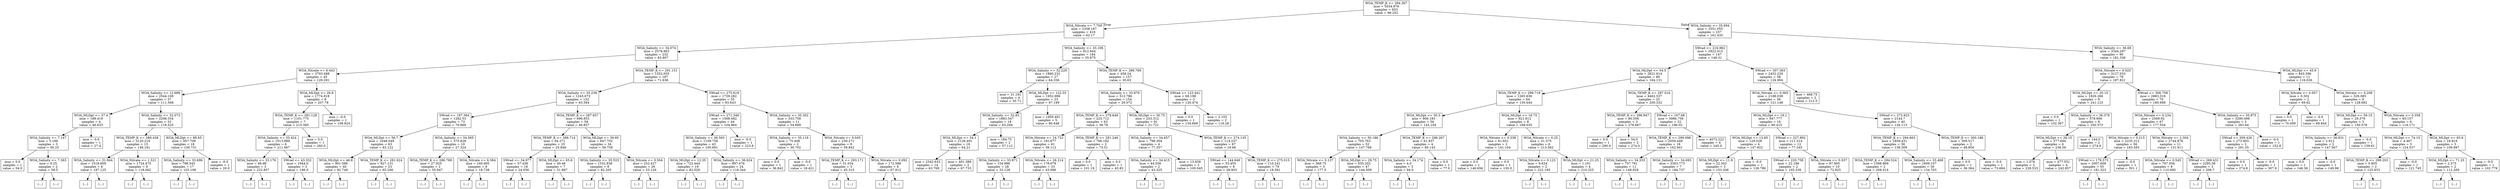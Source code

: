 digraph Tree {
node [shape=box] ;
0 [label="WOA_TEMP_K <= 294.367\nmse = 5034.976\nsamples = 653\nvalue = 99.252"] ;
1 [label="WOA_Nitrate <= 7.709\nmse = 2358.167\nsamples = 416\nvalue = 62.17"] ;
0 -> 1 [labeldistance=2.5, labelangle=45, headlabel="True"] ;
2 [label="WOA_Salinity <= 34.074\nmse = 2578.863\nsamples = 232\nvalue = 83.807"] ;
1 -> 2 ;
3 [label="WOA_Nitrate <= 6.443\nmse = 3793.488\nsamples = 45\nvalue = 129.291"] ;
2 -> 3 ;
4 [label="WOA_Salinity <= 12.689\nmse = 2544.108\nsamples = 37\nvalue = 111.568"] ;
3 -> 4 ;
5 [label="WOA_MLDpt <= 37.4\nmse = 188.419\nsamples = 4\nvalue = 46.633"] ;
4 -> 5 ;
6 [label="WOA_Salinity <= 7.147\nmse = 5.188\nsamples = 3\nvalue = 56.25"] ;
5 -> 6 ;
7 [label="mse = 0.0\nsamples = 1\nvalue = 54.0"] ;
6 -> 7 ;
8 [label="WOA_Salinity <= 7.363\nmse = 0.25\nsamples = 2\nvalue = 58.5"] ;
6 -> 8 ;
9 [label="(...)"] ;
8 -> 9 ;
10 [label="(...)"] ;
8 -> 10 ;
11 [label="mse = -0.0\nsamples = 1\nvalue = 27.4"] ;
5 -> 11 ;
12 [label="WOA_Salinity <= 32.073\nmse = 2296.334\nsamples = 33\nvalue = 118.525"] ;
4 -> 12 ;
13 [label="WOA_TEMP_K <= 289.438\nmse = 3120.216\nsamples = 15\nvalue = 148.181"] ;
12 -> 13 ;
14 [label="WOA_Salinity <= 31.844\nmse = 1518.609\nsamples = 6\nvalue = 197.125"] ;
13 -> 14 ;
15 [label="(...)"] ;
14 -> 15 ;
22 [label="(...)"] ;
14 -> 22 ;
25 [label="WOA_Nitrate <= 1.521\nmse = 1724.475\nsamples = 9\nvalue = 118.062"] ;
13 -> 25 ;
26 [label="(...)"] ;
25 -> 26 ;
33 [label="(...)"] ;
25 -> 33 ;
42 [label="WOA_MLDpt <= 88.65\nmse = 957.709\nsamples = 18\nvalue = 100.731"] ;
12 -> 42 ;
43 [label="WOA_Salinity <= 33.696\nmse = 788.545\nsamples = 17\nvalue = 103.106"] ;
42 -> 43 ;
44 [label="(...)"] ;
43 -> 44 ;
59 [label="(...)"] ;
43 -> 59 ;
74 [label="mse = -0.0\nsamples = 1\nvalue = 20.0"] ;
42 -> 74 ;
75 [label="WOA_MLDpt <= 28.8\nmse = 1774.818\nsamples = 8\nvalue = 207.78"] ;
3 -> 75 ;
76 [label="WOA_TEMP_K <= 281.128\nmse = 1101.775\nsamples = 7\nvalue = 215.385"] ;
75 -> 76 ;
77 [label="WOA_Salinity <= 33.424\nmse = 1013.889\nsamples = 6\nvalue = 211.667"] ;
76 -> 77 ;
78 [label="WOA_Salinity <= 33.176\nmse = 48.98\nsamples = 3\nvalue = 222.857"] ;
77 -> 78 ;
79 [label="(...)"] ;
78 -> 79 ;
80 [label="(...)"] ;
78 -> 80 ;
81 [label="SWrad <= 43.332\nmse = 1944.0\nsamples = 3\nvalue = 196.0"] ;
77 -> 81 ;
82 [label="(...)"] ;
81 -> 82 ;
83 [label="(...)"] ;
81 -> 83 ;
84 [label="mse = 0.0\nsamples = 1\nvalue = 260.0"] ;
76 -> 84 ;
85 [label="mse = -0.0\nsamples = 1\nvalue = 108.924"] ;
75 -> 85 ;
86 [label="WOA_TEMP_K <= 291.151\nmse = 1552.055\nsamples = 187\nvalue = 71.636"] ;
2 -> 86 ;
87 [label="WOA_Salinity <= 35.238\nmse = 1245.673\nsamples = 132\nvalue = 63.594"] ;
86 -> 87 ;
88 [label="SWrad <= 197.364\nmse = 1282.53\nsamples = 73\nvalue = 76.869"] ;
87 -> 88 ;
89 [label="WOA_MLDpt <= 56.7\nmse = 1048.049\nsamples = 63\nvalue = 83.122"] ;
88 -> 89 ;
90 [label="WOA_MLDpt <= 46.8\nmse = 901.586\nsamples = 40\nvalue = 92.749"] ;
89 -> 90 ;
91 [label="(...)"] ;
90 -> 91 ;
146 [label="(...)"] ;
90 -> 146 ;
147 [label="WOA_TEMP_K <= 281.624\nmse = 827.131\nsamples = 23\nvalue = 65.206"] ;
89 -> 147 ;
148 [label="(...)"] ;
147 -> 148 ;
175 [label="(...)"] ;
147 -> 175 ;
188 [label="WOA_Salinity <= 34.565\nmse = 375.828\nsamples = 10\nvalue = 27.324"] ;
88 -> 188 ;
189 [label="WOA_TEMP_K <= 286.769\nmse = 27.925\nsamples = 2\nvalue = 55.947"] ;
188 -> 189 ;
190 [label="(...)"] ;
189 -> 190 ;
191 [label="(...)"] ;
189 -> 191 ;
192 [label="WOA_Nitrate <= 6.384\nmse = 160.695\nsamples = 8\nvalue = 18.738"] ;
188 -> 192 ;
193 [label="(...)"] ;
192 -> 193 ;
204 [label="(...)"] ;
192 -> 204 ;
205 [label="WOA_TEMP_K <= 287.657\nmse = 696.853\nsamples = 59\nvalue = 46.857"] ;
87 -> 205 ;
206 [label="WOA_TEMP_K <= 286.714\nmse = 64.371\nsamples = 25\nvalue = 25.846"] ;
205 -> 206 ;
207 [label="SWrad <= 34.977\nmse = 57.436\nsamples = 18\nvalue = 24.056"] ;
206 -> 207 ;
208 [label="(...)"] ;
207 -> 208 ;
209 [label="(...)"] ;
207 -> 209 ;
228 [label="WOA_MLDpt <= 65.6\nmse = 40.46\nsamples = 7\nvalue = 31.887"] ;
206 -> 228 ;
229 [label="(...)"] ;
228 -> 229 ;
234 [label="(...)"] ;
228 -> 234 ;
235 [label="WOA_MLDpt <= 39.95\nmse = 647.702\nsamples = 34\nvalue = 59.758"] ;
205 -> 235 ;
236 [label="WOA_Salinity <= 35.523\nmse = 1332.838\nsamples = 8\nvalue = 82.205"] ;
235 -> 236 ;
237 [label="(...)"] ;
236 -> 237 ;
242 [label="(...)"] ;
236 -> 242 ;
249 [label="WOA_Nitrate <= 0.504\nmse = 252.427\nsamples = 26\nvalue = 53.126"] ;
235 -> 249 ;
250 [label="(...)"] ;
249 -> 250 ;
261 [label="(...)"] ;
249 -> 261 ;
290 [label="SWrad <= 275.619\nmse = 1729.282\nsamples = 55\nvalue = 93.643"] ;
86 -> 290 ;
291 [label="SWrad <= 271.346\nmse = 1568.482\nsamples = 44\nvalue = 104.864"] ;
290 -> 291 ;
292 [label="WOA_Salinity <= 36.563\nmse = 1109.758\nsamples = 43\nvalue = 100.691"] ;
291 -> 292 ;
293 [label="WOA_MLDpt <= 12.35\nmse = 722.444\nsamples = 19\nvalue = 82.028"] ;
292 -> 293 ;
294 [label="(...)"] ;
293 -> 294 ;
295 [label="(...)"] ;
293 -> 295 ;
326 [label="WOA_Salinity <= 36.624\nmse = 897.476\nsamples = 24\nvalue = 116.344"] ;
292 -> 326 ;
327 [label="(...)"] ;
326 -> 327 ;
344 [label="(...)"] ;
326 -> 344 ;
355 [label="mse = -0.0\nsamples = 1\nvalue = 223.8"] ;
291 -> 355 ;
356 [label="WOA_Salinity <= 35.302\nmse = 333.758\nsamples = 11\nvalue = 54.699"] ;
290 -> 356 ;
357 [label="WOA_Salinity <= 35.119\nmse = 75.408\nsamples = 2\nvalue = 30.702"] ;
356 -> 357 ;
358 [label="mse = 0.0\nsamples = 1\nvalue = 36.842"] ;
357 -> 358 ;
359 [label="mse = -0.0\nsamples = 1\nvalue = 18.421"] ;
357 -> 359 ;
360 [label="WOA_Nitrate <= 0.045\nmse = 239.271\nsamples = 9\nvalue = 59.842"] ;
356 -> 360 ;
361 [label="WOA_TEMP_K <= 293.171\nmse = 31.034\nsamples = 3\nvalue = 45.315"] ;
360 -> 361 ;
362 [label="(...)"] ;
361 -> 362 ;
363 [label="(...)"] ;
361 -> 363 ;
364 [label="WOA_Nitrate <= 0.092\nmse = 172.586\nsamples = 6\nvalue = 67.912"] ;
360 -> 364 ;
365 [label="(...)"] ;
364 -> 365 ;
368 [label="(...)"] ;
364 -> 368 ;
371 [label="WOA_Salinity <= 33.106\nmse = 812.644\nsamples = 184\nvalue = 35.675"] ;
1 -> 371 ;
372 [label="WOA_Salinity <= 32.229\nmse = 1860.232\nsamples = 27\nvalue = 64.336"] ;
371 -> 372 ;
373 [label="mse = 31.181\nsamples = 4\nvalue = 35.71"] ;
372 -> 373 ;
374 [label="WOA_MLDpt <= 122.55\nmse = 1952.996\nsamples = 23\nvalue = 67.199"] ;
372 -> 374 ;
375 [label="WOA_Salinity <= 32.83\nmse = 1883.347\nsamples = 18\nvalue = 63.294"] ;
374 -> 375 ;
376 [label="WOA_MLDpt <= 34.1\nmse = 2128.491\nsamples = 16\nvalue = 64.21"] ;
375 -> 376 ;
377 [label="mse = 2342.633\nsamples = 14\nvalue = 63.769"] ;
376 -> 377 ;
378 [label="mse = 401.389\nsamples = 2\nvalue = 67.733"] ;
376 -> 378 ;
379 [label="mse = 184.75\nsamples = 2\nvalue = 57.112"] ;
375 -> 379 ;
380 [label="mse = 1959.491\nsamples = 5\nvalue = 80.648"] ;
374 -> 380 ;
381 [label="WOA_TEMP_K <= 286.769\nmse = 458.24\nsamples = 157\nvalue = 30.63"] ;
371 -> 381 ;
382 [label="WOA_Salinity <= 33.879\nmse = 312.786\nsamples = 154\nvalue = 29.072"] ;
381 -> 382 ;
383 [label="WOA_TEMP_K <= 279.649\nmse = 225.712\nsamples = 63\nvalue = 38.78"] ;
382 -> 383 ;
384 [label="WOA_Nitrate <= 24.722\nmse = 191.677\nsamples = 61\nvalue = 38.112"] ;
383 -> 384 ;
385 [label="WOA_Salinity <= 33.871\nmse = 154.996\nsamples = 28\nvalue = 33.128"] ;
384 -> 385 ;
386 [label="(...)"] ;
385 -> 386 ;
431 [label="(...)"] ;
385 -> 431 ;
432 [label="WOA_Nitrate <= 26.214\nmse = 178.678\nsamples = 33\nvalue = 43.096"] ;
384 -> 432 ;
433 [label="(...)"] ;
432 -> 433 ;
452 [label="(...)"] ;
432 -> 452 ;
485 [label="WOA_TEMP_K <= 281.246\nmse = 766.182\nsamples = 2\nvalue = 73.51"] ;
383 -> 485 ;
486 [label="mse = 0.0\nsamples = 1\nvalue = 101.19"] ;
485 -> 486 ;
487 [label="mse = 0.0\nsamples = 1\nvalue = 45.83"] ;
485 -> 487 ;
488 [label="WOA_MLDpt <= 30.75\nmse = 253.312\nsamples = 91\nvalue = 21.721"] ;
382 -> 488 ;
489 [label="WOA_Salinity <= 34.657\nmse = 798.304\nsamples = 4\nvalue = 77.357"] ;
488 -> 489 ;
490 [label="WOA_Salinity <= 34.415\nmse = 44.556\nsamples = 2\nvalue = 43.325"] ;
489 -> 490 ;
491 [label="(...)"] ;
490 -> 491 ;
492 [label="(...)"] ;
490 -> 492 ;
493 [label="mse = 13.939\nsamples = 2\nvalue = 100.045"] ;
489 -> 493 ;
494 [label="WOA_TEMP_K <= 274.135\nmse = 114.237\nsamples = 87\nvalue = 19.66"] ;
488 -> 494 ;
495 [label="SWrad <= 144.646\nmse = 53.455\nsamples = 8\nvalue = 28.903"] ;
494 -> 495 ;
496 [label="(...)"] ;
495 -> 496 ;
507 [label="(...)"] ;
495 -> 507 ;
510 [label="WOA_TEMP_K <= 275.015\nmse = 110.241\nsamples = 79\nvalue = 18.591"] ;
494 -> 510 ;
511 [label="(...)"] ;
510 -> 511 ;
534 [label="(...)"] ;
510 -> 534 ;
611 [label="SWrad <= 123.441\nmse = 68.198\nsamples = 3\nvalue = 126.474"] ;
381 -> 611 ;
612 [label="mse = 0.0\nsamples = 1\nvalue = 134.669"] ;
611 -> 612 ;
613 [label="mse = 2.103\nsamples = 2\nvalue = 118.28"] ;
611 -> 613 ;
614 [label="WOA_Salinity <= 35.694\nmse = 3351.055\nsamples = 237\nvalue = 161.435"] ;
0 -> 614 [labeldistance=2.5, labelangle=-45, headlabel="False"] ;
615 [label="SWrad <= 216.962\nmse = 2922.015\nsamples = 147\nvalue = 148.31"] ;
614 -> 615 ;
616 [label="WOA_MLDpt <= 54.5\nmse = 2621.614\nsamples = 89\nvalue = 164.131"] ;
615 -> 616 ;
617 [label="WOA_TEMP_K <= 299.719\nmse = 1265.636\nsamples = 64\nvalue = 150.644"] ;
616 -> 617 ;
618 [label="WOA_MLDpt <= 50.3\nmse = 906.183\nsamples = 56\nvalue = 143.104"] ;
617 -> 618 ;
619 [label="WOA_Salinity <= 30.186\nmse = 705.763\nsamples = 52\nvalue = 147.768"] ;
618 -> 619 ;
620 [label="WOA_Nitrate <= 0.137\nmse = 368.75\nsamples = 5\nvalue = 177.5"] ;
619 -> 620 ;
621 [label="(...)"] ;
620 -> 621 ;
622 [label="(...)"] ;
620 -> 622 ;
623 [label="WOA_MLDpt <= 29.75\nmse = 635.202\nsamples = 47\nvalue = 144.509"] ;
619 -> 623 ;
624 [label="(...)"] ;
623 -> 624 ;
645 [label="(...)"] ;
623 -> 645 ;
698 [label="WOA_TEMP_K <= 296.267\nmse = 61.837\nsamples = 4\nvalue = 89.143"] ;
618 -> 698 ;
699 [label="WOA_Salinity <= 34.174\nmse = 4.0\nsamples = 3\nvalue = 94.0"] ;
698 -> 699 ;
700 [label="(...)"] ;
699 -> 700 ;
701 [label="(...)"] ;
699 -> 701 ;
704 [label="mse = 0.0\nsamples = 1\nvalue = 77.0"] ;
698 -> 704 ;
705 [label="WOA_MLDpt <= 16.75\nmse = 921.812\nsamples = 8\nvalue = 198.035"] ;
617 -> 705 ;
706 [label="WOA_Nitrate <= 0.338\nmse = 61.651\nsamples = 2\nvalue = 141.104"] ;
705 -> 706 ;
707 [label="mse = 0.0\nsamples = 1\nvalue = 146.656"] ;
706 -> 707 ;
708 [label="mse = 0.0\nsamples = 1\nvalue = 130.0"] ;
706 -> 708 ;
709 [label="WOA_Nitrate <= 0.25\nmse = 31.375\nsamples = 6\nvalue = 213.562"] ;
705 -> 709 ;
710 [label="WOA_Nitrate <= 0.123\nmse = 9.634\nsamples = 2\nvalue = 222.195"] ;
709 -> 710 ;
711 [label="(...)"] ;
710 -> 711 ;
712 [label="(...)"] ;
710 -> 712 ;
713 [label="WOA_MLDpt <= 21.25\nmse = 1.101\nsamples = 4\nvalue = 210.325"] ;
709 -> 713 ;
714 [label="(...)"] ;
713 -> 714 ;
715 [label="(...)"] ;
713 -> 715 ;
718 [label="WOA_TEMP_K <= 297.016\nmse = 4462.537\nsamples = 25\nvalue = 200.332"] ;
616 -> 718 ;
719 [label="WOA_TEMP_K <= 296.947\nmse = 80.556\nsamples = 3\nvalue = 276.667"] ;
718 -> 719 ;
720 [label="mse = 0.0\nsamples = 1\nvalue = 290.0"] ;
719 -> 720 ;
721 [label="mse = 54.0\nsamples = 2\nvalue = 274.0"] ;
719 -> 721 ;
722 [label="SWrad <= 167.68\nmse = 3986.759\nsamples = 22\nvalue = 186.02"] ;
718 -> 722 ;
723 [label="WOA_TEMP_K <= 299.098\nmse = 2059.449\nsamples = 18\nvalue = 162.941"] ;
722 -> 723 ;
724 [label="WOA_Salinity <= 34.333\nmse = 757.781\nsamples = 11\nvalue = 148.929"] ;
723 -> 724 ;
725 [label="(...)"] ;
724 -> 725 ;
726 [label="(...)"] ;
724 -> 726 ;
735 [label="WOA_Salinity <= 34.693\nmse = 3303.773\nsamples = 7\nvalue = 184.737"] ;
723 -> 735 ;
736 [label="(...)"] ;
735 -> 736 ;
739 [label="(...)"] ;
735 -> 739 ;
740 [label="mse = 4072.222\nsamples = 4\nvalue = 245.0"] ;
722 -> 740 ;
741 [label="SWrad <= 307.363\nmse = 2452.229\nsamples = 58\nvalue = 124.994"] ;
615 -> 741 ;
742 [label="WOA_Nitrate <= 0.065\nmse = 2188.038\nsamples = 56\nvalue = 121.148"] ;
741 -> 742 ;
743 [label="WOA_MLDpt <= 19.1\nmse = 947.777\nsamples = 16\nvalue = 90.415"] ;
742 -> 743 ;
744 [label="WOA_MLDpt <= 13.85\nmse = 129.528\nsamples = 4\nvalue = 147.922"] ;
743 -> 744 ;
745 [label="WOA_MLDpt <= 11.9\nmse = 22.302\nsamples = 3\nvalue = 153.206"] ;
744 -> 745 ;
746 [label="(...)"] ;
745 -> 746 ;
747 [label="(...)"] ;
745 -> 747 ;
750 [label="mse = -0.0\nsamples = 1\nvalue = 126.786"] ;
744 -> 750 ;
751 [label="SWrad <= 227.892\nmse = 211.314\nsamples = 12\nvalue = 77.345"] ;
743 -> 751 ;
752 [label="SWrad <= 220.758\nmse = 22.186\nsamples = 2\nvalue = 105.339"] ;
751 -> 752 ;
753 [label="(...)"] ;
752 -> 753 ;
754 [label="(...)"] ;
752 -> 754 ;
755 [label="WOA_Nitrate <= 0.037\nmse = 97.905\nsamples = 10\nvalue = 72.925"] ;
751 -> 755 ;
756 [label="(...)"] ;
755 -> 756 ;
763 [label="(...)"] ;
755 -> 763 ;
774 [label="SWrad <= 273.923\nmse = 2144.7\nsamples = 40\nvalue = 134.113"] ;
742 -> 774 ;
775 [label="WOA_TEMP_K <= 294.663\nmse = 1859.431\nsamples = 38\nvalue = 138.309"] ;
774 -> 775 ;
776 [label="WOA_TEMP_K <= 294.524\nmse = 1588.869\nsamples = 2\nvalue = 208.014"] ;
775 -> 776 ;
777 [label="(...)"] ;
776 -> 777 ;
778 [label="(...)"] ;
776 -> 778 ;
779 [label="WOA_Salinity <= 33.468\nmse = 1609.107\nsamples = 36\nvalue = 134.703"] ;
775 -> 779 ;
780 [label="(...)"] ;
779 -> 780 ;
785 [label="(...)"] ;
779 -> 785 ;
848 [label="WOA_TEMP_K <= 300.188\nmse = 309.517\nsamples = 2\nvalue = 48.804"] ;
774 -> 848 ;
849 [label="mse = 0.0\nsamples = 1\nvalue = 36.364"] ;
848 -> 849 ;
850 [label="mse = -0.0\nsamples = 1\nvalue = 73.684"] ;
848 -> 850 ;
851 [label="mse = 468.75\nsamples = 2\nvalue = 212.5"] ;
741 -> 851 ;
852 [label="WOA_Salinity <= 36.69\nmse = 3344.297\nsamples = 90\nvalue = 181.336"] ;
614 -> 852 ;
853 [label="WOA_Nitrate <= 0.025\nmse = 3127.033\nsamples = 79\nvalue = 187.821"] ;
852 -> 853 ;
854 [label="WOA_MLDpt <= 20.15\nmse = 1826.266\nsamples = 9\nvalue = 241.123"] ;
853 -> 854 ;
855 [label="mse = 0.0\nsamples = 1\nvalue = 102.367"] ;
854 -> 855 ;
856 [label="WOA_Salinity <= 36.379\nmse = 578.906\nsamples = 8\nvalue = 250.373"] ;
854 -> 856 ;
857 [label="WOA_MLDpt <= 26.15\nmse = 377.694\nsamples = 6\nvalue = 238.56"] ;
856 -> 857 ;
858 [label="mse = 1.076\nsamples = 2\nvalue = 228.533"] ;
857 -> 858 ;
859 [label="mse = 477.551\nsamples = 4\nvalue = 242.857"] ;
857 -> 859 ;
860 [label="mse = 144.0\nsamples = 2\nvalue = 274.0"] ;
856 -> 860 ;
861 [label="SWrad <= 306.758\nmse = 2883.316\nsamples = 70\nvalue = 180.998"] ;
853 -> 861 ;
862 [label="WOA_Nitrate <= 0.234\nmse = 2569.92\nsamples = 67\nvalue = 177.554"] ;
861 -> 862 ;
863 [label="WOA_Nitrate <= 0.215\nmse = 2235.312\nsamples = 56\nvalue = 183.583"] ;
862 -> 863 ;
864 [label="SWrad <= 179.573\nmse = 2007.609\nsamples = 55\nvalue = 181.323"] ;
863 -> 864 ;
865 [label="(...)"] ;
864 -> 865 ;
878 [label="(...)"] ;
864 -> 878 ;
925 [label="mse = -0.0\nsamples = 1\nvalue = 301.1"] ;
863 -> 925 ;
926 [label="WOA_Nitrate <= 2.304\nmse = 2744.876\nsamples = 11\nvalue = 131.911"] ;
862 -> 926 ;
927 [label="WOA_Nitrate <= 0.545\nmse = 767.056\nsamples = 8\nvalue = 110.695"] ;
926 -> 927 ;
928 [label="(...)"] ;
927 -> 928 ;
933 [label="(...)"] ;
927 -> 933 ;
942 [label="SWrad <= 269.431\nmse = 2295.38\nsamples = 3\nvalue = 209.7"] ;
926 -> 942 ;
943 [label="(...)"] ;
942 -> 943 ;
944 [label="(...)"] ;
942 -> 944 ;
945 [label="WOA_Salinity <= 35.975\nmse = 3290.498\nsamples = 3\nvalue = 263.64"] ;
861 -> 945 ;
946 [label="SWrad <= 309.426\nmse = 273.903\nsamples = 2\nvalue = 291.35"] ;
945 -> 946 ;
947 [label="mse = 0.0\nsamples = 1\nvalue = 274.8"] ;
946 -> 947 ;
948 [label="mse = -0.0\nsamples = 1\nvalue = 307.9"] ;
946 -> 948 ;
949 [label="mse = -0.0\nsamples = 1\nvalue = 152.8"] ;
945 -> 949 ;
950 [label="WOA_MLDpt <= 45.9\nmse = 843.596\nsamples = 11\nvalue = 116.026"] ;
852 -> 950 ;
951 [label="WOA_Nitrate <= 0.057\nmse = 0.302\nsamples = 2\nvalue = 69.62"] ;
950 -> 951 ;
952 [label="mse = 0.0\nsamples = 1\nvalue = 70.009"] ;
951 -> 952 ;
953 [label="mse = -0.0\nsamples = 1\nvalue = 68.844"] ;
951 -> 953 ;
954 [label="WOA_Nitrate <= 0.208\nmse = 326.085\nsamples = 9\nvalue = 128.682"] ;
950 -> 954 ;
955 [label="WOA_MLDpt <= 59.15\nmse = 29.379\nsamples = 3\nvalue = 150.578"] ;
954 -> 955 ;
956 [label="WOA_Salinity <= 36.831\nmse = 2.912\nsamples = 2\nvalue = 147.567"] ;
955 -> 956 ;
957 [label="mse = 0.0\nsamples = 1\nvalue = 146.36"] ;
956 -> 957 ;
958 [label="mse = -0.0\nsamples = 1\nvalue = 149.98"] ;
956 -> 958 ;
959 [label="mse = -0.0\nsamples = 1\nvalue = 159.61"] ;
955 -> 959 ;
960 [label="WOA_Nitrate <= 0.358\nmse = 65.157\nsamples = 6\nvalue = 116.171"] ;
954 -> 960 ;
961 [label="WOA_MLDpt <= 74.15\nmse = 4.467\nsamples = 3\nvalue = 124.537"] ;
960 -> 961 ;
962 [label="WOA_TEMP_K <= 299.203\nmse = 0.855\nsamples = 2\nvalue = 125.933"] ;
961 -> 962 ;
963 [label="(...)"] ;
962 -> 963 ;
964 [label="(...)"] ;
962 -> 964 ;
965 [label="mse = -0.0\nsamples = 1\nvalue = 121.745"] ;
961 -> 965 ;
966 [label="WOA_MLDpt <= 83.6\nmse = 18.819\nsamples = 3\nvalue = 109.897"] ;
960 -> 966 ;
967 [label="WOA_MLDpt <= 71.25\nmse = 2.575\nsamples = 2\nvalue = 112.269"] ;
966 -> 967 ;
968 [label="(...)"] ;
967 -> 968 ;
969 [label="(...)"] ;
967 -> 969 ;
970 [label="mse = -0.0\nsamples = 1\nvalue = 102.779"] ;
966 -> 970 ;
}